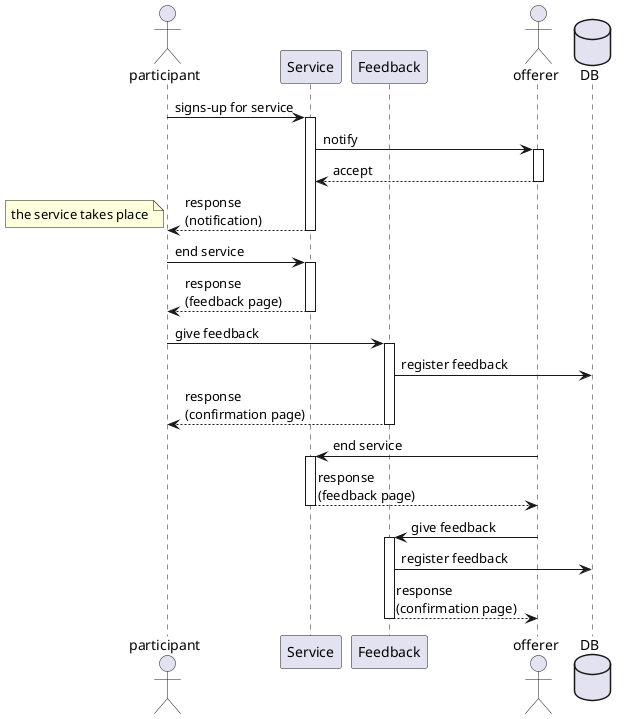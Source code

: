 @startuml

actor participant
participant Service
participant Feedback
actor offerer
database DB

participant -> Service: signs-up for service
activate Service
Service -> offerer: notify
activate offerer
offerer --> Service: accept
deactivate offerer
Service --> participant: response\n(notification)
deactivate Service

note left: the service takes place

participant -> Service: end service
activate Service
Service --> participant: response\n(feedback page)
deactivate Service

participant -> Feedback: give feedback
activate Feedback
Feedback -> DB: register feedback
Feedback --> participant: response\n(confirmation page)
deactivate Feedback

offerer -> Service: end service
activate Service
Service --> offerer: response\n(feedback page)
deactivate Service

offerer -> Feedback: give feedback
activate Feedback
Feedback -> DB: register feedback
Feedback --> offerer: response\n(confirmation page)
deactivate Feedback







@enduml
